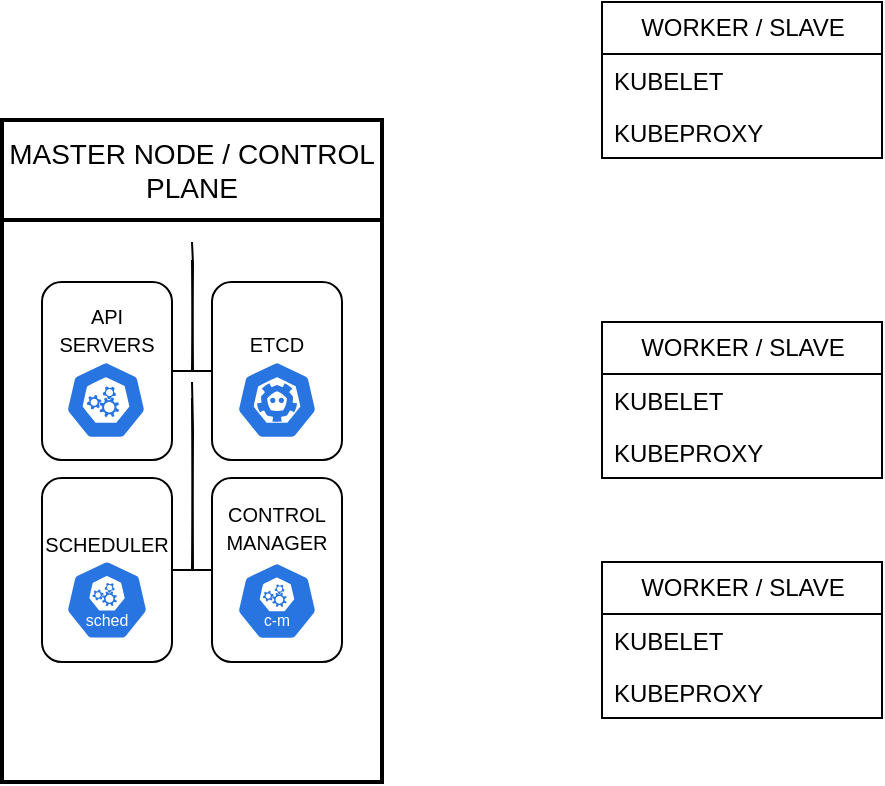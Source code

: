 <mxfile version="24.7.7">
  <diagram name="Page-1" id="zQReho6F0GisD9alQKol">
    <mxGraphModel dx="1832" dy="1606" grid="1" gridSize="10" guides="1" tooltips="1" connect="1" arrows="1" fold="1" page="0" pageScale="1" pageWidth="850" pageHeight="1100" math="0" shadow="0">
      <root>
        <mxCell id="0" />
        <mxCell id="1" parent="0" />
        <mxCell id="hKjXuKJLp3FPNeDqWuhd-15" value="WORKER / SLAVE" style="swimlane;fontStyle=0;childLayout=stackLayout;horizontal=1;startSize=26;horizontalStack=0;resizeParent=1;resizeParentMax=0;resizeLast=0;collapsible=1;marginBottom=0;html=1;labelBackgroundColor=none;rounded=0;" vertex="1" parent="1">
          <mxGeometry x="240" y="-610" width="140" height="78" as="geometry" />
        </mxCell>
        <mxCell id="hKjXuKJLp3FPNeDqWuhd-16" value="KUBELET" style="text;strokeColor=none;fillColor=none;align=left;verticalAlign=top;spacingLeft=4;spacingRight=4;overflow=hidden;rotatable=0;points=[[0,0.5],[1,0.5]];portConstraint=eastwest;whiteSpace=wrap;html=1;labelBackgroundColor=none;rounded=1;" vertex="1" parent="hKjXuKJLp3FPNeDqWuhd-15">
          <mxGeometry y="26" width="140" height="26" as="geometry" />
        </mxCell>
        <mxCell id="hKjXuKJLp3FPNeDqWuhd-17" value="KUBEPROXY" style="text;strokeColor=none;fillColor=none;align=left;verticalAlign=top;spacingLeft=4;spacingRight=4;overflow=hidden;rotatable=0;points=[[0,0.5],[1,0.5]];portConstraint=eastwest;whiteSpace=wrap;html=1;labelBackgroundColor=none;rounded=1;" vertex="1" parent="hKjXuKJLp3FPNeDqWuhd-15">
          <mxGeometry y="52" width="140" height="26" as="geometry" />
        </mxCell>
        <mxCell id="hKjXuKJLp3FPNeDqWuhd-19" value="WORKER / SLAVE" style="swimlane;fontStyle=0;childLayout=stackLayout;horizontal=1;startSize=26;horizontalStack=0;resizeParent=1;resizeParentMax=0;resizeLast=0;collapsible=1;marginBottom=0;html=1;labelBackgroundColor=none;rounded=0;" vertex="1" parent="1">
          <mxGeometry x="240" y="-450" width="140" height="78" as="geometry">
            <mxRectangle x="240" y="-450" width="110" height="30" as="alternateBounds" />
          </mxGeometry>
        </mxCell>
        <mxCell id="hKjXuKJLp3FPNeDqWuhd-20" value="KUBELET" style="text;strokeColor=none;fillColor=none;align=left;verticalAlign=top;spacingLeft=4;spacingRight=4;overflow=hidden;rotatable=0;points=[[0,0.5],[1,0.5]];portConstraint=eastwest;whiteSpace=wrap;html=1;labelBackgroundColor=none;rounded=1;" vertex="1" parent="hKjXuKJLp3FPNeDqWuhd-19">
          <mxGeometry y="26" width="140" height="26" as="geometry" />
        </mxCell>
        <mxCell id="hKjXuKJLp3FPNeDqWuhd-21" value="KUBEPROXY" style="text;strokeColor=none;fillColor=none;align=left;verticalAlign=top;spacingLeft=4;spacingRight=4;overflow=hidden;rotatable=0;points=[[0,0.5],[1,0.5]];portConstraint=eastwest;whiteSpace=wrap;html=1;labelBackgroundColor=none;rounded=1;" vertex="1" parent="hKjXuKJLp3FPNeDqWuhd-19">
          <mxGeometry y="52" width="140" height="26" as="geometry" />
        </mxCell>
        <mxCell id="hKjXuKJLp3FPNeDqWuhd-22" value="WORKER / SLAVE" style="swimlane;fontStyle=0;childLayout=stackLayout;horizontal=1;startSize=26;horizontalStack=0;resizeParent=1;resizeParentMax=0;resizeLast=0;collapsible=1;marginBottom=0;html=1;labelBackgroundColor=none;rounded=0;swimlaneLine=1;" vertex="1" parent="1">
          <mxGeometry x="240" y="-330" width="140" height="78" as="geometry" />
        </mxCell>
        <mxCell id="hKjXuKJLp3FPNeDqWuhd-23" value="KUBELET" style="text;strokeColor=none;fillColor=none;align=left;verticalAlign=top;spacingLeft=4;spacingRight=4;overflow=hidden;rotatable=0;points=[[0,0.5],[1,0.5]];portConstraint=eastwest;whiteSpace=wrap;html=1;labelBackgroundColor=none;rounded=1;" vertex="1" parent="hKjXuKJLp3FPNeDqWuhd-22">
          <mxGeometry y="26" width="140" height="26" as="geometry" />
        </mxCell>
        <mxCell id="hKjXuKJLp3FPNeDqWuhd-24" value="KUBEPROXY" style="text;strokeColor=none;fillColor=none;align=left;verticalAlign=top;spacingLeft=4;spacingRight=4;overflow=hidden;rotatable=0;points=[[0,0.5],[1,0.5]];portConstraint=eastwest;whiteSpace=wrap;html=1;labelBackgroundColor=none;rounded=1;" vertex="1" parent="hKjXuKJLp3FPNeDqWuhd-22">
          <mxGeometry y="52" width="140" height="26" as="geometry" />
        </mxCell>
        <mxCell id="hKjXuKJLp3FPNeDqWuhd-25" value="MASTER NODE / CONTROL PLANE" style="swimlane;childLayout=stackLayout;horizontal=1;startSize=50;horizontalStack=0;rounded=0;fontSize=14;fontStyle=0;strokeWidth=2;resizeParent=0;resizeLast=1;shadow=0;dashed=0;align=center;arcSize=4;whiteSpace=wrap;html=1;labelBackgroundColor=none;" vertex="1" parent="1">
          <mxGeometry x="-60" y="-551" width="190" height="331" as="geometry" />
        </mxCell>
        <mxCell id="hKjXuKJLp3FPNeDqWuhd-35" value="" style="edgeStyle=orthogonalEdgeStyle;sourcePerimeterSpacing=0;targetPerimeterSpacing=0;startArrow=none;endArrow=none;rounded=1;targetPortConstraint=eastwest;sourcePortConstraint=northsouth;curved=0;rounded=0;fontSize=12;startSize=8;endSize=8;labelBackgroundColor=none;fontColor=default;" edge="1" target="hKjXuKJLp3FPNeDqWuhd-37" parent="1">
          <mxGeometry relative="1" as="geometry">
            <mxPoint x="35" y="-481" as="sourcePoint" />
          </mxGeometry>
        </mxCell>
        <mxCell id="hKjXuKJLp3FPNeDqWuhd-36" value="" style="edgeStyle=orthogonalEdgeStyle;sourcePerimeterSpacing=0;targetPerimeterSpacing=0;startArrow=none;endArrow=none;rounded=1;targetPortConstraint=eastwest;sourcePortConstraint=northsouth;curved=0;rounded=0;fontSize=12;startSize=8;endSize=8;labelBackgroundColor=none;fontColor=default;" edge="1" target="hKjXuKJLp3FPNeDqWuhd-38" parent="1">
          <mxGeometry relative="1" as="geometry">
            <mxPoint x="35" y="-490" as="sourcePoint" />
          </mxGeometry>
        </mxCell>
        <mxCell id="hKjXuKJLp3FPNeDqWuhd-37" value="&lt;font style=&quot;font-size: 10px;&quot;&gt;API SERVERS&lt;/font&gt;&lt;div&gt;&lt;font style=&quot;font-size: 10px;&quot;&gt;&lt;br&gt;&lt;/font&gt;&lt;/div&gt;&lt;div&gt;&lt;font style=&quot;font-size: 10px;&quot;&gt;&lt;br&gt;&lt;/font&gt;&lt;/div&gt;&lt;div&gt;&lt;font style=&quot;font-size: 10px;&quot;&gt;&lt;br&gt;&lt;/font&gt;&lt;/div&gt;" style="whiteSpace=wrap;html=1;align=center;verticalAlign=middle;treeFolding=1;treeMoving=1;labelBackgroundColor=none;rounded=1;" vertex="1" parent="1">
          <mxGeometry x="-40" y="-470" width="65" height="89" as="geometry" />
        </mxCell>
        <mxCell id="hKjXuKJLp3FPNeDqWuhd-38" value="&lt;font style=&quot;font-size: 10px;&quot;&gt;ETCD&lt;/font&gt;&lt;div&gt;&lt;font style=&quot;font-size: 10px;&quot;&gt;&lt;br&gt;&lt;/font&gt;&lt;/div&gt;&lt;div&gt;&lt;font style=&quot;font-size: 10px;&quot;&gt;&lt;br&gt;&lt;/font&gt;&lt;/div&gt;" style="whiteSpace=wrap;html=1;align=center;verticalAlign=middle;treeFolding=1;treeMoving=1;labelBackgroundColor=none;rounded=1;" vertex="1" parent="1">
          <mxGeometry x="45" y="-470" width="65" height="89" as="geometry" />
        </mxCell>
        <mxCell id="hKjXuKJLp3FPNeDqWuhd-43" value="" style="edgeStyle=orthogonalEdgeStyle;sourcePerimeterSpacing=0;targetPerimeterSpacing=0;startArrow=none;endArrow=none;rounded=1;targetPortConstraint=eastwest;sourcePortConstraint=northsouth;curved=0;rounded=0;fontSize=12;startSize=8;endSize=8;labelBackgroundColor=none;fontColor=default;" edge="1" target="hKjXuKJLp3FPNeDqWuhd-45" parent="1">
          <mxGeometry relative="1" as="geometry">
            <mxPoint x="35" y="-412" as="sourcePoint" />
          </mxGeometry>
        </mxCell>
        <mxCell id="hKjXuKJLp3FPNeDqWuhd-44" value="" style="edgeStyle=orthogonalEdgeStyle;sourcePerimeterSpacing=0;targetPerimeterSpacing=0;startArrow=none;endArrow=none;rounded=1;targetPortConstraint=eastwest;sourcePortConstraint=northsouth;curved=0;rounded=0;fontSize=12;startSize=8;endSize=8;labelBackgroundColor=none;fontColor=default;" edge="1" target="hKjXuKJLp3FPNeDqWuhd-46" parent="1">
          <mxGeometry relative="1" as="geometry">
            <mxPoint x="35" y="-420" as="sourcePoint" />
          </mxGeometry>
        </mxCell>
        <mxCell id="hKjXuKJLp3FPNeDqWuhd-45" value="&lt;p style=&quot;line-height: 120%;&quot;&gt;&lt;font style=&quot;font-size: 10px;&quot;&gt;SCHEDULER&lt;/font&gt;&lt;/p&gt;&lt;p style=&quot;line-height: 120%;&quot;&gt;&lt;br&gt;&lt;/p&gt;" style="whiteSpace=wrap;html=1;align=center;verticalAlign=middle;treeFolding=1;treeMoving=1;labelBackgroundColor=none;rounded=1;" vertex="1" parent="1">
          <mxGeometry x="-40" y="-372" width="65" height="92" as="geometry" />
        </mxCell>
        <mxCell id="hKjXuKJLp3FPNeDqWuhd-46" value="&lt;font style=&quot;font-size: 10px;&quot;&gt;CONTROL MANAGER&lt;/font&gt;&lt;div&gt;&lt;span style=&quot;font-size: 10px;&quot;&gt;&lt;br&gt;&lt;/span&gt;&lt;div&gt;&lt;font style=&quot;font-size: 10px;&quot;&gt;&lt;br&gt;&lt;/font&gt;&lt;/div&gt;&lt;div&gt;&lt;font style=&quot;font-size: 10px;&quot;&gt;&lt;br&gt;&lt;/font&gt;&lt;/div&gt;&lt;/div&gt;" style="whiteSpace=wrap;html=1;align=center;verticalAlign=middle;treeFolding=1;treeMoving=1;labelBackgroundColor=none;rounded=1;" vertex="1" parent="1">
          <mxGeometry x="45" y="-372" width="65" height="92" as="geometry" />
        </mxCell>
        <mxCell id="hKjXuKJLp3FPNeDqWuhd-55" value="" style="aspect=fixed;sketch=0;html=1;dashed=0;whitespace=wrap;verticalLabelPosition=bottom;verticalAlign=top;fillColor=#2875E2;strokeColor=#ffffff;points=[[0.005,0.63,0],[0.1,0.2,0],[0.9,0.2,0],[0.5,0,0],[0.995,0.63,0],[0.72,0.99,0],[0.5,1,0],[0.28,0.99,0]];shape=mxgraph.kubernetes.icon2;prIcon=api;rounded=1;" vertex="1" parent="1">
          <mxGeometry x="-28.33" y="-430.5" width="40.63" height="39" as="geometry" />
        </mxCell>
        <mxCell id="hKjXuKJLp3FPNeDqWuhd-56" value="" style="aspect=fixed;sketch=0;html=1;dashed=0;whitespace=wrap;verticalLabelPosition=bottom;verticalAlign=top;fillColor=#2875E2;strokeColor=#ffffff;points=[[0.005,0.63,0],[0.1,0.2,0],[0.9,0.2,0],[0.5,0,0],[0.995,0.63,0],[0.72,0.99,0],[0.5,1,0],[0.28,0.99,0]];shape=mxgraph.kubernetes.icon2;prIcon=etcd;rounded=1;" vertex="1" parent="1">
          <mxGeometry x="57.18" y="-430.5" width="40.64" height="39" as="geometry" />
        </mxCell>
        <mxCell id="hKjXuKJLp3FPNeDqWuhd-57" value="" style="aspect=fixed;sketch=0;html=1;dashed=0;whitespace=wrap;verticalLabelPosition=bottom;verticalAlign=top;fillColor=#2875E2;strokeColor=#ffffff;points=[[0.005,0.63,0],[0.1,0.2,0],[0.9,0.2,0],[0.5,0,0],[0.995,0.63,0],[0.72,0.99,0],[0.5,1,0],[0.28,0.99,0]];shape=mxgraph.kubernetes.icon2;kubernetesLabel=1;prIcon=sched;rounded=1;" vertex="1" parent="1">
          <mxGeometry x="-28.33" y="-331" width="41.67" height="40" as="geometry" />
        </mxCell>
        <mxCell id="hKjXuKJLp3FPNeDqWuhd-58" value="" style="aspect=fixed;sketch=0;html=1;dashed=0;whitespace=wrap;verticalLabelPosition=bottom;verticalAlign=top;fillColor=#2875E2;strokeColor=#ffffff;points=[[0.005,0.63,0],[0.1,0.2,0],[0.9,0.2,0],[0.5,0,0],[0.995,0.63,0],[0.72,0.99,0],[0.5,1,0],[0.28,0.99,0]];shape=mxgraph.kubernetes.icon2;kubernetesLabel=1;prIcon=c_m;rounded=1;" vertex="1" parent="1">
          <mxGeometry x="57.18" y="-330" width="40.62" height="39" as="geometry" />
        </mxCell>
      </root>
    </mxGraphModel>
  </diagram>
</mxfile>
